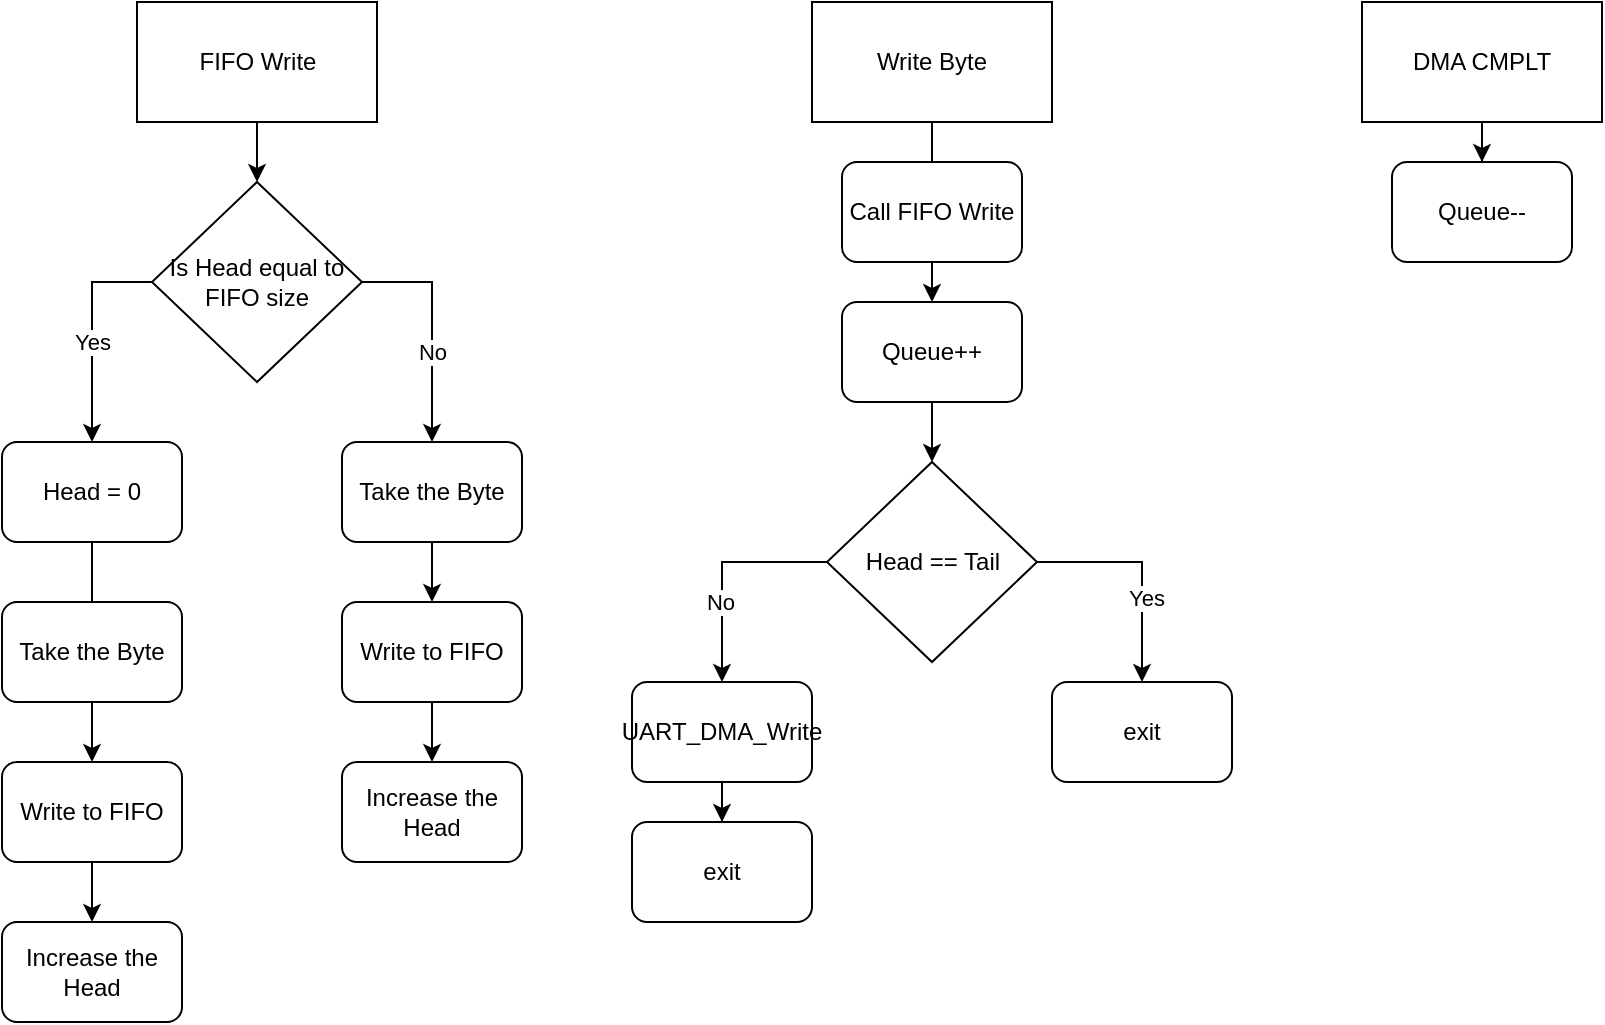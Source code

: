 <mxfile version="19.0.3" type="device"><diagram id="tL6BhRfetY1Fvla84xUZ" name="Page-1"><mxGraphModel dx="1038" dy="649" grid="1" gridSize="10" guides="1" tooltips="1" connect="1" arrows="1" fold="1" page="1" pageScale="1" pageWidth="850" pageHeight="1100" math="0" shadow="0"><root><mxCell id="0"/><mxCell id="1" parent="0"/><mxCell id="vLG1KbCv9dicjfKzDBjV-4" value="" style="edgeStyle=orthogonalEdgeStyle;rounded=0;orthogonalLoop=1;jettySize=auto;html=1;" edge="1" parent="1" source="LFK6OCER6w0wy1440biT-2" target="vLG1KbCv9dicjfKzDBjV-2"><mxGeometry relative="1" as="geometry"/></mxCell><mxCell id="LFK6OCER6w0wy1440biT-2" value="Write Byte" style="rounded=0;whiteSpace=wrap;html=1;" parent="1" vertex="1"><mxGeometry x="425" y="120" width="120" height="60" as="geometry"/></mxCell><mxCell id="LFK6OCER6w0wy1440biT-24" value="" style="edgeStyle=orthogonalEdgeStyle;rounded=0;orthogonalLoop=1;jettySize=auto;html=1;" parent="1" source="LFK6OCER6w0wy1440biT-3" target="LFK6OCER6w0wy1440biT-10" edge="1"><mxGeometry relative="1" as="geometry"/></mxCell><mxCell id="LFK6OCER6w0wy1440biT-3" value="FIFO Write" style="rounded=0;whiteSpace=wrap;html=1;" parent="1" vertex="1"><mxGeometry x="87.5" y="120" width="120" height="60" as="geometry"/></mxCell><mxCell id="vLG1KbCv9dicjfKzDBjV-18" value="" style="edgeStyle=orthogonalEdgeStyle;rounded=0;orthogonalLoop=1;jettySize=auto;html=1;" edge="1" parent="1" source="LFK6OCER6w0wy1440biT-4" target="vLG1KbCv9dicjfKzDBjV-17"><mxGeometry relative="1" as="geometry"/></mxCell><mxCell id="LFK6OCER6w0wy1440biT-4" value="DMA CMPLT" style="rounded=0;whiteSpace=wrap;html=1;" parent="1" vertex="1"><mxGeometry x="700" y="120" width="120" height="60" as="geometry"/></mxCell><mxCell id="LFK6OCER6w0wy1440biT-13" style="edgeStyle=orthogonalEdgeStyle;rounded=0;orthogonalLoop=1;jettySize=auto;html=1;exitX=0.5;exitY=1;exitDx=0;exitDy=0;entryX=0.5;entryY=0;entryDx=0;entryDy=0;" parent="1" source="LFK6OCER6w0wy1440biT-5" target="LFK6OCER6w0wy1440biT-8" edge="1"><mxGeometry relative="1" as="geometry"/></mxCell><mxCell id="LFK6OCER6w0wy1440biT-5" value="Take the Byte" style="rounded=1;whiteSpace=wrap;html=1;" parent="1" vertex="1"><mxGeometry x="190" y="340" width="90" height="50" as="geometry"/></mxCell><mxCell id="LFK6OCER6w0wy1440biT-14" style="edgeStyle=orthogonalEdgeStyle;rounded=0;orthogonalLoop=1;jettySize=auto;html=1;exitX=0.5;exitY=1;exitDx=0;exitDy=0;entryX=0.5;entryY=0;entryDx=0;entryDy=0;" parent="1" source="LFK6OCER6w0wy1440biT-8" target="LFK6OCER6w0wy1440biT-9" edge="1"><mxGeometry relative="1" as="geometry"/></mxCell><mxCell id="LFK6OCER6w0wy1440biT-8" value="Write to FIFO" style="rounded=1;whiteSpace=wrap;html=1;" parent="1" vertex="1"><mxGeometry x="190" y="420" width="90" height="50" as="geometry"/></mxCell><mxCell id="LFK6OCER6w0wy1440biT-9" value="Increase the Head" style="rounded=1;whiteSpace=wrap;html=1;" parent="1" vertex="1"><mxGeometry x="190" y="500" width="90" height="50" as="geometry"/></mxCell><mxCell id="LFK6OCER6w0wy1440biT-11" style="edgeStyle=orthogonalEdgeStyle;rounded=0;orthogonalLoop=1;jettySize=auto;html=1;exitX=1;exitY=0.5;exitDx=0;exitDy=0;" parent="1" source="LFK6OCER6w0wy1440biT-10" target="LFK6OCER6w0wy1440biT-5" edge="1"><mxGeometry relative="1" as="geometry"><Array as="points"><mxPoint x="235" y="260"/></Array></mxGeometry></mxCell><mxCell id="LFK6OCER6w0wy1440biT-12" value="No" style="edgeLabel;html=1;align=center;verticalAlign=middle;resizable=0;points=[];" parent="LFK6OCER6w0wy1440biT-11" vertex="1" connectable="0"><mxGeometry x="0.02" y="3" relative="1" as="geometry"><mxPoint x="-3" y="11" as="offset"/></mxGeometry></mxCell><mxCell id="LFK6OCER6w0wy1440biT-17" style="edgeStyle=orthogonalEdgeStyle;rounded=0;orthogonalLoop=1;jettySize=auto;html=1;exitX=0;exitY=0.5;exitDx=0;exitDy=0;entryX=0.5;entryY=0;entryDx=0;entryDy=0;" parent="1" source="LFK6OCER6w0wy1440biT-10" target="LFK6OCER6w0wy1440biT-15" edge="1"><mxGeometry relative="1" as="geometry"/></mxCell><mxCell id="LFK6OCER6w0wy1440biT-18" value="Yes" style="edgeLabel;html=1;align=center;verticalAlign=middle;resizable=0;points=[];" parent="LFK6OCER6w0wy1440biT-17" vertex="1" connectable="0"><mxGeometry x="0.018" y="2" relative="1" as="geometry"><mxPoint x="-2" y="4" as="offset"/></mxGeometry></mxCell><mxCell id="LFK6OCER6w0wy1440biT-10" value="Is Head equal to FIFO size" style="rhombus;whiteSpace=wrap;html=1;" parent="1" vertex="1"><mxGeometry x="95" y="210" width="105" height="100" as="geometry"/></mxCell><mxCell id="LFK6OCER6w0wy1440biT-22" value="" style="edgeStyle=orthogonalEdgeStyle;rounded=0;orthogonalLoop=1;jettySize=auto;html=1;" parent="1" source="LFK6OCER6w0wy1440biT-15" target="LFK6OCER6w0wy1440biT-20" edge="1"><mxGeometry relative="1" as="geometry"/></mxCell><mxCell id="LFK6OCER6w0wy1440biT-15" value="Head = 0" style="rounded=1;whiteSpace=wrap;html=1;" parent="1" vertex="1"><mxGeometry x="20" y="340" width="90" height="50" as="geometry"/></mxCell><mxCell id="LFK6OCER6w0wy1440biT-19" value="Take the Byte" style="rounded=1;whiteSpace=wrap;html=1;" parent="1" vertex="1"><mxGeometry x="20" y="420" width="90" height="50" as="geometry"/></mxCell><mxCell id="LFK6OCER6w0wy1440biT-23" value="" style="edgeStyle=orthogonalEdgeStyle;rounded=0;orthogonalLoop=1;jettySize=auto;html=1;" parent="1" source="LFK6OCER6w0wy1440biT-20" target="LFK6OCER6w0wy1440biT-21" edge="1"><mxGeometry relative="1" as="geometry"/></mxCell><mxCell id="LFK6OCER6w0wy1440biT-20" value="Write to FIFO" style="rounded=1;whiteSpace=wrap;html=1;" parent="1" vertex="1"><mxGeometry x="20" y="500" width="90" height="50" as="geometry"/></mxCell><mxCell id="LFK6OCER6w0wy1440biT-21" value="Increase the Head" style="rounded=1;whiteSpace=wrap;html=1;" parent="1" vertex="1"><mxGeometry x="20" y="580" width="90" height="50" as="geometry"/></mxCell><mxCell id="vLG1KbCv9dicjfKzDBjV-1" value="Call FIFO Write" style="rounded=1;whiteSpace=wrap;html=1;" vertex="1" parent="1"><mxGeometry x="440" y="200" width="90" height="50" as="geometry"/></mxCell><mxCell id="vLG1KbCv9dicjfKzDBjV-5" value="" style="edgeStyle=orthogonalEdgeStyle;rounded=0;orthogonalLoop=1;jettySize=auto;html=1;" edge="1" parent="1" source="vLG1KbCv9dicjfKzDBjV-2" target="vLG1KbCv9dicjfKzDBjV-3"><mxGeometry relative="1" as="geometry"/></mxCell><mxCell id="vLG1KbCv9dicjfKzDBjV-2" value="Queue++" style="rounded=1;whiteSpace=wrap;html=1;" vertex="1" parent="1"><mxGeometry x="440" y="270" width="90" height="50" as="geometry"/></mxCell><mxCell id="vLG1KbCv9dicjfKzDBjV-8" style="edgeStyle=orthogonalEdgeStyle;rounded=0;orthogonalLoop=1;jettySize=auto;html=1;" edge="1" parent="1" source="vLG1KbCv9dicjfKzDBjV-3" target="vLG1KbCv9dicjfKzDBjV-7"><mxGeometry relative="1" as="geometry"/></mxCell><mxCell id="vLG1KbCv9dicjfKzDBjV-11" value="Yes" style="edgeLabel;html=1;align=center;verticalAlign=middle;resizable=0;points=[];" vertex="1" connectable="0" parent="vLG1KbCv9dicjfKzDBjV-8"><mxGeometry x="0.243" y="2" relative="1" as="geometry"><mxPoint as="offset"/></mxGeometry></mxCell><mxCell id="vLG1KbCv9dicjfKzDBjV-10" style="edgeStyle=orthogonalEdgeStyle;rounded=0;orthogonalLoop=1;jettySize=auto;html=1;entryX=0.5;entryY=0;entryDx=0;entryDy=0;" edge="1" parent="1" source="vLG1KbCv9dicjfKzDBjV-3" target="vLG1KbCv9dicjfKzDBjV-9"><mxGeometry relative="1" as="geometry"/></mxCell><mxCell id="vLG1KbCv9dicjfKzDBjV-12" value="No" style="edgeLabel;html=1;align=center;verticalAlign=middle;resizable=0;points=[];" vertex="1" connectable="0" parent="vLG1KbCv9dicjfKzDBjV-10"><mxGeometry x="0.278" y="-1" relative="1" as="geometry"><mxPoint as="offset"/></mxGeometry></mxCell><mxCell id="vLG1KbCv9dicjfKzDBjV-3" value="Head == Tail" style="rhombus;whiteSpace=wrap;html=1;" vertex="1" parent="1"><mxGeometry x="432.5" y="350" width="105" height="100" as="geometry"/></mxCell><mxCell id="vLG1KbCv9dicjfKzDBjV-7" value="exit" style="rounded=1;whiteSpace=wrap;html=1;" vertex="1" parent="1"><mxGeometry x="545" y="460" width="90" height="50" as="geometry"/></mxCell><mxCell id="vLG1KbCv9dicjfKzDBjV-14" value="" style="edgeStyle=orthogonalEdgeStyle;rounded=0;orthogonalLoop=1;jettySize=auto;html=1;" edge="1" parent="1" source="vLG1KbCv9dicjfKzDBjV-9" target="vLG1KbCv9dicjfKzDBjV-13"><mxGeometry relative="1" as="geometry"/></mxCell><mxCell id="vLG1KbCv9dicjfKzDBjV-9" value="UART_DMA_Write" style="rounded=1;whiteSpace=wrap;html=1;" vertex="1" parent="1"><mxGeometry x="335" y="460" width="90" height="50" as="geometry"/></mxCell><mxCell id="vLG1KbCv9dicjfKzDBjV-13" value="exit" style="rounded=1;whiteSpace=wrap;html=1;" vertex="1" parent="1"><mxGeometry x="335" y="530" width="90" height="50" as="geometry"/></mxCell><mxCell id="vLG1KbCv9dicjfKzDBjV-17" value="Queue--" style="rounded=1;whiteSpace=wrap;html=1;" vertex="1" parent="1"><mxGeometry x="715" y="200" width="90" height="50" as="geometry"/></mxCell></root></mxGraphModel></diagram></mxfile>